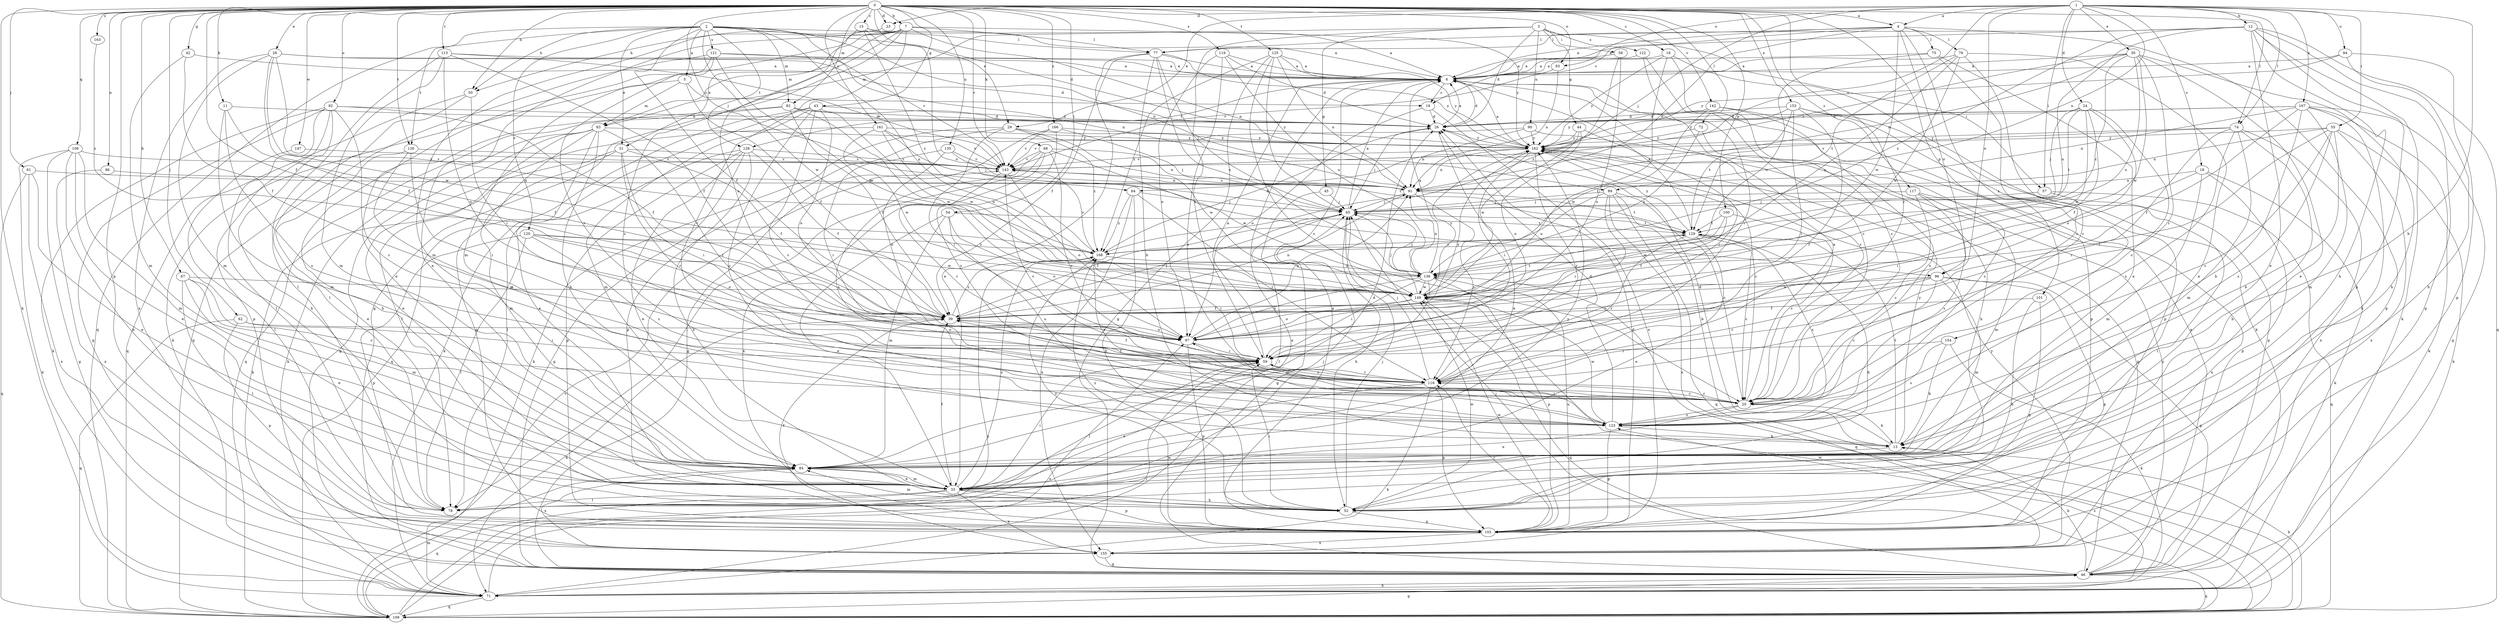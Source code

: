 strict digraph  {
0;
1;
2;
3;
4;
5;
6;
7;
11;
12;
13;
15;
16;
18;
19;
20;
23;
24;
26;
28;
29;
30;
31;
33;
39;
42;
43;
44;
45;
46;
50;
52;
54;
55;
57;
58;
59;
61;
62;
64;
65;
67;
68;
71;
72;
74;
75;
76;
77;
78;
82;
83;
84;
86;
89;
90;
91;
92;
93;
94;
96;
97;
100;
101;
103;
108;
109;
113;
116;
117;
119;
120;
121;
122;
123;
125;
126;
128;
129;
135;
136;
142;
143;
147;
149;
153;
154;
155;
161;
162;
163;
166;
167;
168;
0 -> 4  [label=a];
0 -> 7  [label=b];
0 -> 11  [label=b];
0 -> 15  [label=c];
0 -> 16  [label=c];
0 -> 23  [label=d];
0 -> 28  [label=e];
0 -> 29  [label=e];
0 -> 39  [label=f];
0 -> 42  [label=g];
0 -> 43  [label=g];
0 -> 50  [label=h];
0 -> 54  [label=i];
0 -> 61  [label=j];
0 -> 62  [label=j];
0 -> 64  [label=j];
0 -> 67  [label=k];
0 -> 68  [label=k];
0 -> 71  [label=k];
0 -> 72  [label=l];
0 -> 74  [label=l];
0 -> 82  [label=m];
0 -> 86  [label=n];
0 -> 92  [label=o];
0 -> 93  [label=o];
0 -> 100  [label=p];
0 -> 101  [label=p];
0 -> 103  [label=p];
0 -> 108  [label=q];
0 -> 113  [label=r];
0 -> 116  [label=r];
0 -> 117  [label=s];
0 -> 119  [label=s];
0 -> 125  [label=t];
0 -> 126  [label=t];
0 -> 135  [label=u];
0 -> 142  [label=v];
0 -> 143  [label=v];
0 -> 147  [label=w];
0 -> 153  [label=x];
0 -> 161  [label=y];
0 -> 163  [label=z];
0 -> 166  [label=z];
1 -> 4  [label=a];
1 -> 12  [label=b];
1 -> 13  [label=b];
1 -> 18  [label=c];
1 -> 23  [label=d];
1 -> 24  [label=d];
1 -> 29  [label=e];
1 -> 30  [label=e];
1 -> 55  [label=i];
1 -> 57  [label=i];
1 -> 64  [label=j];
1 -> 74  [label=l];
1 -> 89  [label=n];
1 -> 93  [label=o];
1 -> 94  [label=o];
1 -> 96  [label=o];
1 -> 143  [label=v];
1 -> 167  [label=z];
2 -> 5  [label=a];
2 -> 6  [label=a];
2 -> 26  [label=d];
2 -> 31  [label=e];
2 -> 39  [label=f];
2 -> 50  [label=h];
2 -> 82  [label=m];
2 -> 89  [label=n];
2 -> 109  [label=q];
2 -> 120  [label=s];
2 -> 121  [label=s];
2 -> 126  [label=t];
2 -> 128  [label=t];
2 -> 136  [label=u];
2 -> 143  [label=v];
2 -> 149  [label=w];
3 -> 26  [label=d];
3 -> 44  [label=g];
3 -> 45  [label=g];
3 -> 57  [label=i];
3 -> 58  [label=i];
3 -> 59  [label=i];
3 -> 83  [label=m];
3 -> 90  [label=n];
3 -> 122  [label=s];
4 -> 6  [label=a];
4 -> 19  [label=c];
4 -> 46  [label=g];
4 -> 75  [label=l];
4 -> 76  [label=l];
4 -> 77  [label=l];
4 -> 91  [label=n];
4 -> 96  [label=o];
4 -> 149  [label=w];
4 -> 154  [label=x];
5 -> 19  [label=c];
5 -> 39  [label=f];
5 -> 71  [label=k];
5 -> 83  [label=m];
6 -> 19  [label=c];
6 -> 20  [label=c];
6 -> 26  [label=d];
6 -> 128  [label=t];
7 -> 20  [label=c];
7 -> 31  [label=e];
7 -> 33  [label=e];
7 -> 46  [label=g];
7 -> 50  [label=h];
7 -> 77  [label=l];
7 -> 83  [label=m];
7 -> 84  [label=m];
7 -> 91  [label=n];
7 -> 123  [label=s];
7 -> 162  [label=y];
11 -> 26  [label=d];
11 -> 39  [label=f];
11 -> 84  [label=m];
11 -> 123  [label=s];
12 -> 6  [label=a];
12 -> 33  [label=e];
12 -> 46  [label=g];
12 -> 52  [label=h];
12 -> 71  [label=k];
12 -> 77  [label=l];
12 -> 103  [label=p];
12 -> 109  [label=q];
12 -> 136  [label=u];
12 -> 168  [label=z];
13 -> 26  [label=d];
13 -> 84  [label=m];
13 -> 129  [label=t];
13 -> 162  [label=y];
15 -> 6  [label=a];
15 -> 77  [label=l];
15 -> 96  [label=o];
15 -> 97  [label=o];
15 -> 168  [label=z];
16 -> 6  [label=a];
16 -> 20  [label=c];
16 -> 39  [label=f];
16 -> 71  [label=k];
16 -> 162  [label=y];
18 -> 59  [label=i];
18 -> 71  [label=k];
18 -> 84  [label=m];
18 -> 91  [label=n];
18 -> 103  [label=p];
19 -> 26  [label=d];
19 -> 97  [label=o];
19 -> 155  [label=x];
20 -> 6  [label=a];
20 -> 13  [label=b];
20 -> 33  [label=e];
20 -> 97  [label=o];
20 -> 116  [label=r];
20 -> 123  [label=s];
20 -> 168  [label=z];
23 -> 84  [label=m];
24 -> 20  [label=c];
24 -> 26  [label=d];
24 -> 39  [label=f];
24 -> 65  [label=j];
24 -> 97  [label=o];
24 -> 129  [label=t];
24 -> 149  [label=w];
26 -> 6  [label=a];
26 -> 33  [label=e];
26 -> 65  [label=j];
26 -> 162  [label=y];
28 -> 6  [label=a];
28 -> 26  [label=d];
28 -> 39  [label=f];
28 -> 84  [label=m];
28 -> 149  [label=w];
28 -> 155  [label=x];
28 -> 168  [label=z];
29 -> 59  [label=i];
29 -> 71  [label=k];
29 -> 103  [label=p];
29 -> 149  [label=w];
29 -> 162  [label=y];
29 -> 168  [label=z];
30 -> 6  [label=a];
30 -> 33  [label=e];
30 -> 52  [label=h];
30 -> 91  [label=n];
30 -> 116  [label=r];
30 -> 136  [label=u];
30 -> 143  [label=v];
30 -> 149  [label=w];
30 -> 168  [label=z];
31 -> 39  [label=f];
31 -> 59  [label=i];
31 -> 71  [label=k];
31 -> 84  [label=m];
31 -> 116  [label=r];
31 -> 143  [label=v];
33 -> 39  [label=f];
33 -> 52  [label=h];
33 -> 59  [label=i];
33 -> 78  [label=l];
33 -> 84  [label=m];
33 -> 103  [label=p];
33 -> 109  [label=q];
33 -> 155  [label=x];
33 -> 162  [label=y];
33 -> 168  [label=z];
39 -> 65  [label=j];
39 -> 71  [label=k];
39 -> 91  [label=n];
39 -> 97  [label=o];
39 -> 168  [label=z];
42 -> 6  [label=a];
42 -> 39  [label=f];
42 -> 84  [label=m];
43 -> 20  [label=c];
43 -> 26  [label=d];
43 -> 71  [label=k];
43 -> 84  [label=m];
43 -> 97  [label=o];
43 -> 109  [label=q];
43 -> 123  [label=s];
43 -> 149  [label=w];
44 -> 59  [label=i];
44 -> 97  [label=o];
44 -> 149  [label=w];
44 -> 162  [label=y];
45 -> 46  [label=g];
45 -> 65  [label=j];
46 -> 6  [label=a];
46 -> 13  [label=b];
46 -> 65  [label=j];
46 -> 71  [label=k];
46 -> 109  [label=q];
46 -> 162  [label=y];
50 -> 59  [label=i];
50 -> 78  [label=l];
50 -> 109  [label=q];
52 -> 59  [label=i];
52 -> 65  [label=j];
52 -> 84  [label=m];
52 -> 103  [label=p];
52 -> 149  [label=w];
52 -> 168  [label=z];
54 -> 33  [label=e];
54 -> 84  [label=m];
54 -> 97  [label=o];
54 -> 123  [label=s];
54 -> 129  [label=t];
55 -> 13  [label=b];
55 -> 20  [label=c];
55 -> 59  [label=i];
55 -> 71  [label=k];
55 -> 91  [label=n];
55 -> 123  [label=s];
55 -> 155  [label=x];
55 -> 162  [label=y];
57 -> 65  [label=j];
57 -> 78  [label=l];
57 -> 109  [label=q];
58 -> 6  [label=a];
58 -> 97  [label=o];
58 -> 168  [label=z];
59 -> 6  [label=a];
59 -> 39  [label=f];
59 -> 78  [label=l];
59 -> 116  [label=r];
61 -> 33  [label=e];
61 -> 91  [label=n];
61 -> 109  [label=q];
61 -> 155  [label=x];
62 -> 59  [label=i];
62 -> 97  [label=o];
62 -> 103  [label=p];
62 -> 109  [label=q];
64 -> 52  [label=h];
64 -> 65  [label=j];
64 -> 116  [label=r];
64 -> 155  [label=x];
64 -> 168  [label=z];
65 -> 6  [label=a];
65 -> 39  [label=f];
65 -> 52  [label=h];
65 -> 78  [label=l];
65 -> 129  [label=t];
67 -> 20  [label=c];
67 -> 33  [label=e];
67 -> 78  [label=l];
67 -> 84  [label=m];
67 -> 149  [label=w];
68 -> 78  [label=l];
68 -> 91  [label=n];
68 -> 116  [label=r];
68 -> 123  [label=s];
68 -> 143  [label=v];
68 -> 149  [label=w];
68 -> 155  [label=x];
71 -> 6  [label=a];
71 -> 59  [label=i];
71 -> 109  [label=q];
71 -> 123  [label=s];
72 -> 123  [label=s];
72 -> 136  [label=u];
72 -> 162  [label=y];
74 -> 52  [label=h];
74 -> 84  [label=m];
74 -> 116  [label=r];
74 -> 123  [label=s];
74 -> 143  [label=v];
74 -> 155  [label=x];
74 -> 162  [label=y];
75 -> 6  [label=a];
75 -> 20  [label=c];
75 -> 33  [label=e];
75 -> 136  [label=u];
76 -> 6  [label=a];
76 -> 20  [label=c];
76 -> 33  [label=e];
76 -> 129  [label=t];
76 -> 136  [label=u];
76 -> 149  [label=w];
77 -> 6  [label=a];
77 -> 13  [label=b];
77 -> 33  [label=e];
77 -> 39  [label=f];
77 -> 65  [label=j];
77 -> 136  [label=u];
77 -> 162  [label=y];
78 -> 65  [label=j];
82 -> 26  [label=d];
82 -> 39  [label=f];
82 -> 52  [label=h];
82 -> 109  [label=q];
82 -> 149  [label=w];
82 -> 162  [label=y];
83 -> 13  [label=b];
83 -> 33  [label=e];
83 -> 46  [label=g];
83 -> 71  [label=k];
83 -> 78  [label=l];
83 -> 103  [label=p];
83 -> 116  [label=r];
83 -> 162  [label=y];
84 -> 26  [label=d];
84 -> 33  [label=e];
84 -> 155  [label=x];
86 -> 91  [label=n];
86 -> 155  [label=x];
89 -> 13  [label=b];
89 -> 20  [label=c];
89 -> 59  [label=i];
89 -> 65  [label=j];
89 -> 109  [label=q];
89 -> 136  [label=u];
89 -> 155  [label=x];
90 -> 52  [label=h];
90 -> 91  [label=n];
90 -> 143  [label=v];
90 -> 162  [label=y];
91 -> 65  [label=j];
91 -> 116  [label=r];
91 -> 129  [label=t];
91 -> 143  [label=v];
92 -> 20  [label=c];
92 -> 26  [label=d];
92 -> 39  [label=f];
92 -> 46  [label=g];
92 -> 52  [label=h];
92 -> 71  [label=k];
92 -> 78  [label=l];
92 -> 103  [label=p];
93 -> 91  [label=n];
93 -> 143  [label=v];
94 -> 6  [label=a];
94 -> 52  [label=h];
94 -> 103  [label=p];
94 -> 162  [label=y];
96 -> 20  [label=c];
96 -> 46  [label=g];
96 -> 84  [label=m];
96 -> 97  [label=o];
96 -> 103  [label=p];
96 -> 116  [label=r];
96 -> 149  [label=w];
97 -> 59  [label=i];
97 -> 91  [label=n];
97 -> 103  [label=p];
97 -> 162  [label=y];
100 -> 20  [label=c];
100 -> 39  [label=f];
100 -> 129  [label=t];
100 -> 149  [label=w];
101 -> 39  [label=f];
101 -> 52  [label=h];
101 -> 103  [label=p];
103 -> 6  [label=a];
103 -> 26  [label=d];
103 -> 39  [label=f];
103 -> 116  [label=r];
103 -> 136  [label=u];
103 -> 149  [label=w];
103 -> 155  [label=x];
103 -> 168  [label=z];
108 -> 33  [label=e];
108 -> 46  [label=g];
108 -> 52  [label=h];
108 -> 71  [label=k];
108 -> 84  [label=m];
108 -> 143  [label=v];
109 -> 13  [label=b];
109 -> 46  [label=g];
109 -> 84  [label=m];
109 -> 97  [label=o];
109 -> 143  [label=v];
109 -> 149  [label=w];
109 -> 168  [label=z];
113 -> 6  [label=a];
113 -> 39  [label=f];
113 -> 78  [label=l];
113 -> 84  [label=m];
113 -> 97  [label=o];
113 -> 143  [label=v];
116 -> 20  [label=c];
116 -> 33  [label=e];
116 -> 39  [label=f];
116 -> 65  [label=j];
116 -> 71  [label=k];
116 -> 103  [label=p];
116 -> 143  [label=v];
117 -> 20  [label=c];
117 -> 65  [label=j];
117 -> 84  [label=m];
117 -> 123  [label=s];
117 -> 155  [label=x];
119 -> 6  [label=a];
119 -> 26  [label=d];
119 -> 97  [label=o];
119 -> 123  [label=s];
119 -> 136  [label=u];
120 -> 20  [label=c];
120 -> 78  [label=l];
120 -> 97  [label=o];
120 -> 103  [label=p];
120 -> 149  [label=w];
120 -> 168  [label=z];
121 -> 6  [label=a];
121 -> 33  [label=e];
121 -> 91  [label=n];
121 -> 109  [label=q];
121 -> 116  [label=r];
121 -> 149  [label=w];
122 -> 6  [label=a];
122 -> 20  [label=c];
122 -> 116  [label=r];
123 -> 13  [label=b];
123 -> 26  [label=d];
123 -> 59  [label=i];
123 -> 103  [label=p];
123 -> 149  [label=w];
125 -> 6  [label=a];
125 -> 20  [label=c];
125 -> 46  [label=g];
125 -> 65  [label=j];
125 -> 91  [label=n];
125 -> 162  [label=y];
125 -> 168  [label=z];
126 -> 33  [label=e];
126 -> 59  [label=i];
126 -> 123  [label=s];
126 -> 143  [label=v];
128 -> 33  [label=e];
128 -> 39  [label=f];
128 -> 46  [label=g];
128 -> 52  [label=h];
128 -> 78  [label=l];
128 -> 103  [label=p];
128 -> 143  [label=v];
129 -> 6  [label=a];
129 -> 20  [label=c];
129 -> 33  [label=e];
129 -> 52  [label=h];
129 -> 116  [label=r];
129 -> 123  [label=s];
129 -> 162  [label=y];
129 -> 168  [label=z];
135 -> 59  [label=i];
135 -> 97  [label=o];
135 -> 129  [label=t];
135 -> 143  [label=v];
136 -> 6  [label=a];
136 -> 59  [label=i];
136 -> 65  [label=j];
136 -> 84  [label=m];
136 -> 91  [label=n];
136 -> 97  [label=o];
136 -> 103  [label=p];
136 -> 109  [label=q];
136 -> 149  [label=w];
142 -> 26  [label=d];
142 -> 103  [label=p];
142 -> 123  [label=s];
142 -> 149  [label=w];
143 -> 91  [label=n];
143 -> 97  [label=o];
143 -> 116  [label=r];
147 -> 78  [label=l];
147 -> 143  [label=v];
149 -> 39  [label=f];
149 -> 65  [label=j];
149 -> 97  [label=o];
149 -> 109  [label=q];
149 -> 129  [label=t];
149 -> 162  [label=y];
153 -> 26  [label=d];
153 -> 46  [label=g];
153 -> 59  [label=i];
153 -> 103  [label=p];
153 -> 116  [label=r];
153 -> 129  [label=t];
153 -> 162  [label=y];
154 -> 13  [label=b];
154 -> 59  [label=i];
154 -> 71  [label=k];
154 -> 123  [label=s];
155 -> 46  [label=g];
155 -> 162  [label=y];
161 -> 33  [label=e];
161 -> 65  [label=j];
161 -> 136  [label=u];
161 -> 143  [label=v];
161 -> 149  [label=w];
161 -> 162  [label=y];
162 -> 6  [label=a];
162 -> 20  [label=c];
162 -> 46  [label=g];
162 -> 59  [label=i];
162 -> 91  [label=n];
162 -> 116  [label=r];
162 -> 143  [label=v];
163 -> 168  [label=z];
166 -> 20  [label=c];
166 -> 46  [label=g];
166 -> 65  [label=j];
166 -> 143  [label=v];
166 -> 162  [label=y];
167 -> 13  [label=b];
167 -> 26  [label=d];
167 -> 39  [label=f];
167 -> 46  [label=g];
167 -> 52  [label=h];
167 -> 71  [label=k];
167 -> 84  [label=m];
167 -> 91  [label=n];
167 -> 162  [label=y];
168 -> 26  [label=d];
168 -> 59  [label=i];
168 -> 136  [label=u];
168 -> 143  [label=v];
}
